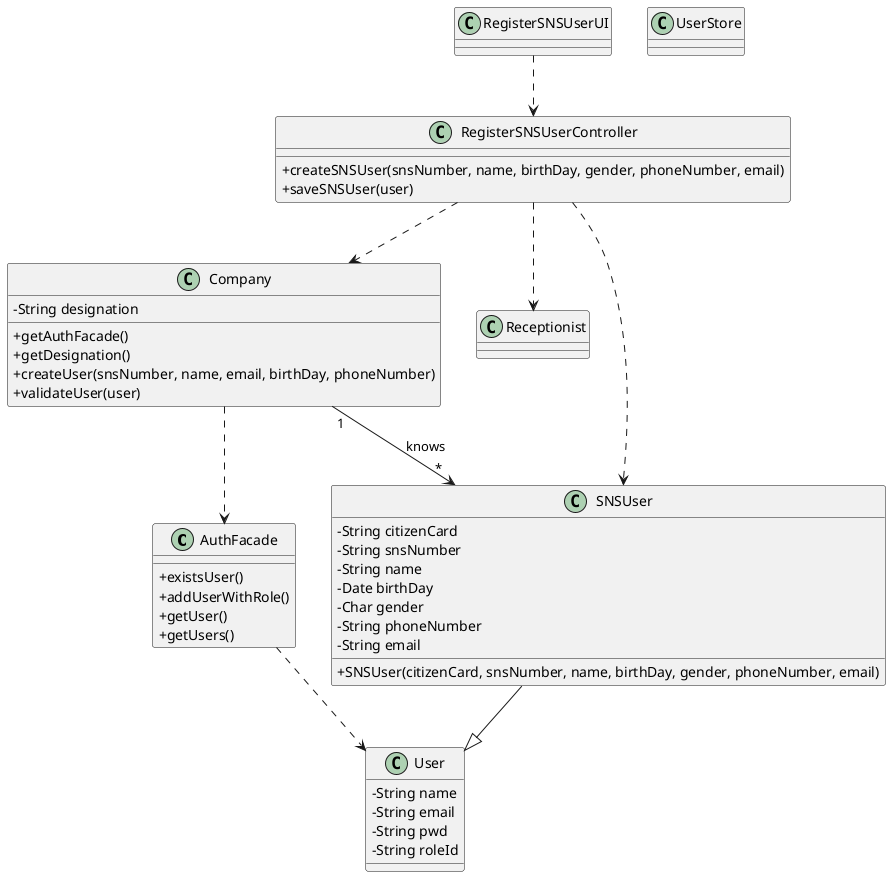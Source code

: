 @startuml Class Diagram
skinparam classAttributeIconSize 0

' class ApplicationPOT {
'   + static getInstance()
'   + getCurrentSession()
' }

class AuthFacade {
  + existsUser()
  + addUserWithRole()
  + getUser()
  + getUsers()
}

class Company {
  - String designation
  + getAuthFacade()
  + getDesignation()
  + createUser(snsNumber, name, email, birthDay, phoneNumber)
  + validateUser(user)
}

class Receptionist {

}

class RegisterSNSUserController {
  + createSNSUser(snsNumber, name, birthDay, gender, phoneNumber, email)
  + saveSNSUser(user)
}

class RegisterSNSUserUI { }

class SNSUser {
  - String citizenCard
  - String snsNumber
  - String name
  - Date birthDay
  - Char gender
  - String phoneNumber
  - String email
  + SNSUser(citizenCard, snsNumber, name, birthDay, gender, phoneNumber, email)
}

class User {
  - String name
  - String email
  - String pwd
  - String roleId
}

class UserStore { }

' class UserSession {
'   + getUserEmail()
' }

AuthFacade ..> User

Company "1" --> "*" SNSUser : knows
Company ..> AuthFacade

' RegisterSNSUserController ..> ApplicationPOT
RegisterSNSUserController ..> Company
RegisterSNSUserController ..> Receptionist
RegisterSNSUserController ..> SNSUser
' RegisterSNSUserController ..> UserSession

RegisterSNSUserUI ..> RegisterSNSUserController

SNSUser --|> User

@enduml
